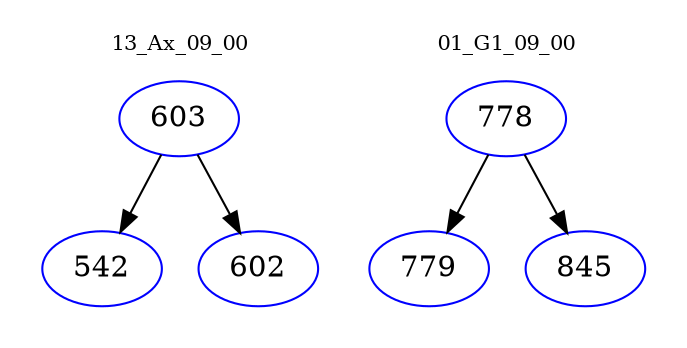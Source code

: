 digraph{
subgraph cluster_0 {
color = white
label = "13_Ax_09_00";
fontsize=10;
T0_603 [label="603", color="blue"]
T0_603 -> T0_542 [color="black"]
T0_542 [label="542", color="blue"]
T0_603 -> T0_602 [color="black"]
T0_602 [label="602", color="blue"]
}
subgraph cluster_1 {
color = white
label = "01_G1_09_00";
fontsize=10;
T1_778 [label="778", color="blue"]
T1_778 -> T1_779 [color="black"]
T1_779 [label="779", color="blue"]
T1_778 -> T1_845 [color="black"]
T1_845 [label="845", color="blue"]
}
}
